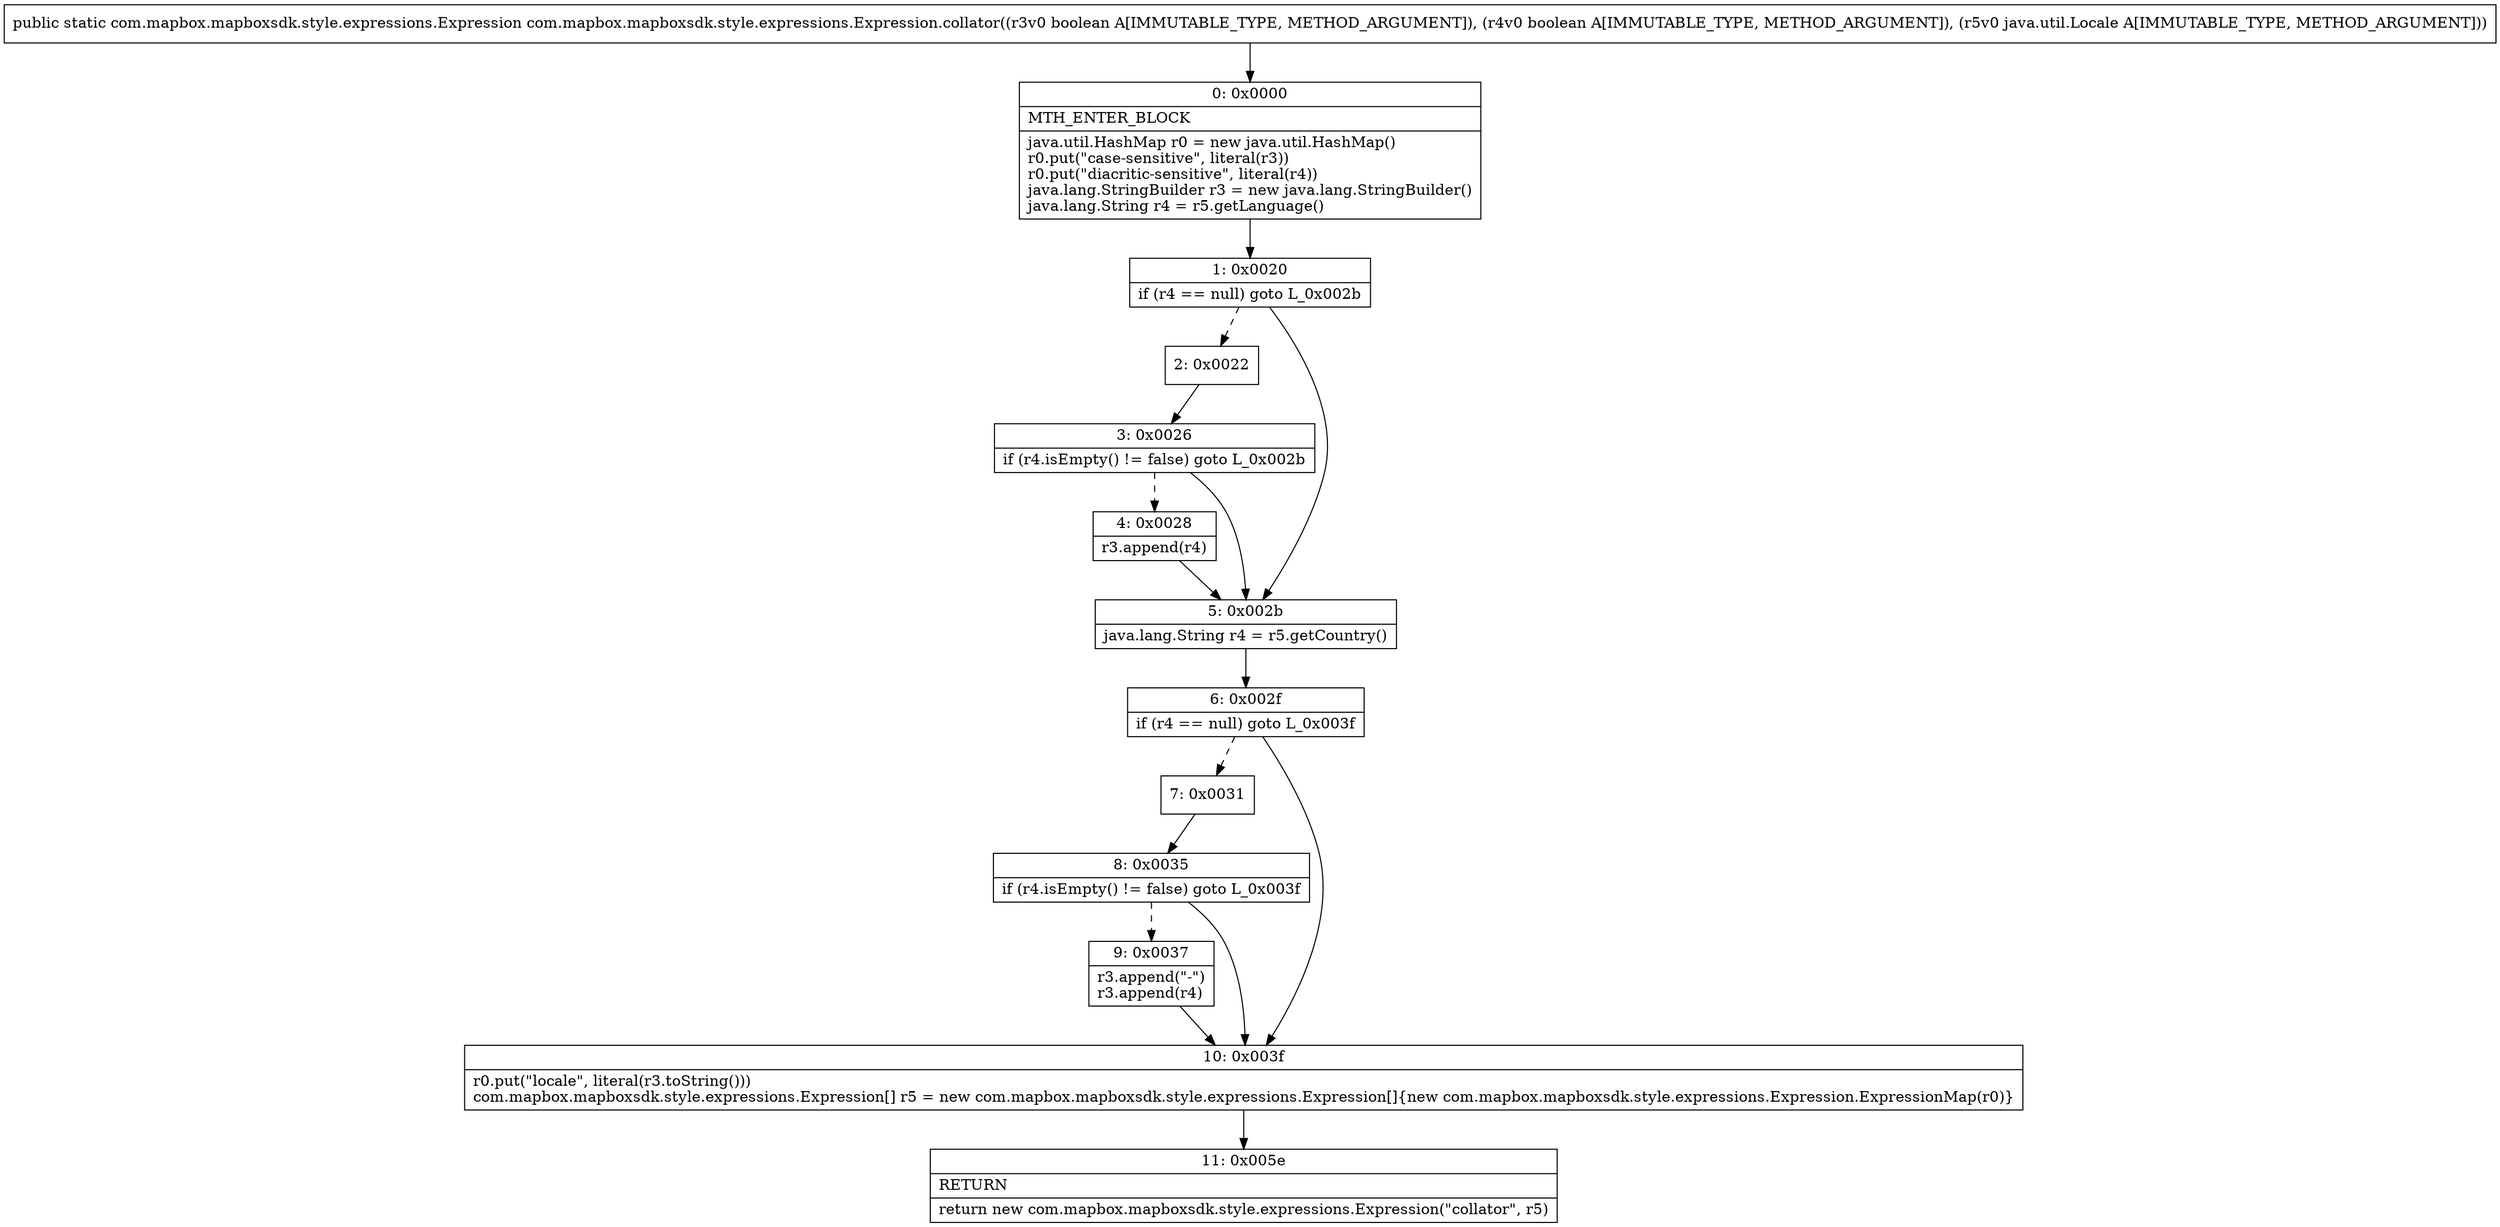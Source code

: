 digraph "CFG forcom.mapbox.mapboxsdk.style.expressions.Expression.collator(ZZLjava\/util\/Locale;)Lcom\/mapbox\/mapboxsdk\/style\/expressions\/Expression;" {
Node_0 [shape=record,label="{0\:\ 0x0000|MTH_ENTER_BLOCK\l|java.util.HashMap r0 = new java.util.HashMap()\lr0.put(\"case\-sensitive\", literal(r3))\lr0.put(\"diacritic\-sensitive\", literal(r4))\ljava.lang.StringBuilder r3 = new java.lang.StringBuilder()\ljava.lang.String r4 = r5.getLanguage()\l}"];
Node_1 [shape=record,label="{1\:\ 0x0020|if (r4 == null) goto L_0x002b\l}"];
Node_2 [shape=record,label="{2\:\ 0x0022}"];
Node_3 [shape=record,label="{3\:\ 0x0026|if (r4.isEmpty() != false) goto L_0x002b\l}"];
Node_4 [shape=record,label="{4\:\ 0x0028|r3.append(r4)\l}"];
Node_5 [shape=record,label="{5\:\ 0x002b|java.lang.String r4 = r5.getCountry()\l}"];
Node_6 [shape=record,label="{6\:\ 0x002f|if (r4 == null) goto L_0x003f\l}"];
Node_7 [shape=record,label="{7\:\ 0x0031}"];
Node_8 [shape=record,label="{8\:\ 0x0035|if (r4.isEmpty() != false) goto L_0x003f\l}"];
Node_9 [shape=record,label="{9\:\ 0x0037|r3.append(\"\-\")\lr3.append(r4)\l}"];
Node_10 [shape=record,label="{10\:\ 0x003f|r0.put(\"locale\", literal(r3.toString()))\lcom.mapbox.mapboxsdk.style.expressions.Expression[] r5 = new com.mapbox.mapboxsdk.style.expressions.Expression[]\{new com.mapbox.mapboxsdk.style.expressions.Expression.ExpressionMap(r0)\}\l}"];
Node_11 [shape=record,label="{11\:\ 0x005e|RETURN\l|return new com.mapbox.mapboxsdk.style.expressions.Expression(\"collator\", r5)\l}"];
MethodNode[shape=record,label="{public static com.mapbox.mapboxsdk.style.expressions.Expression com.mapbox.mapboxsdk.style.expressions.Expression.collator((r3v0 boolean A[IMMUTABLE_TYPE, METHOD_ARGUMENT]), (r4v0 boolean A[IMMUTABLE_TYPE, METHOD_ARGUMENT]), (r5v0 java.util.Locale A[IMMUTABLE_TYPE, METHOD_ARGUMENT])) }"];
MethodNode -> Node_0;
Node_0 -> Node_1;
Node_1 -> Node_2[style=dashed];
Node_1 -> Node_5;
Node_2 -> Node_3;
Node_3 -> Node_4[style=dashed];
Node_3 -> Node_5;
Node_4 -> Node_5;
Node_5 -> Node_6;
Node_6 -> Node_7[style=dashed];
Node_6 -> Node_10;
Node_7 -> Node_8;
Node_8 -> Node_9[style=dashed];
Node_8 -> Node_10;
Node_9 -> Node_10;
Node_10 -> Node_11;
}

